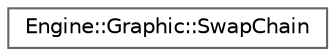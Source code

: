 digraph "Gráfico de jerarquía de clases"
{
 // LATEX_PDF_SIZE
  bgcolor="transparent";
  edge [fontname=Helvetica,fontsize=10,labelfontname=Helvetica,labelfontsize=10];
  node [fontname=Helvetica,fontsize=10,shape=box,height=0.2,width=0.4];
  rankdir="LR";
  Node0 [id="Node000000",label="Engine::Graphic::SwapChain",height=0.2,width=0.4,color="grey40", fillcolor="white", style="filled",URL="$class_engine_1_1_graphic_1_1_swap_chain.html",tooltip=" "];
}
